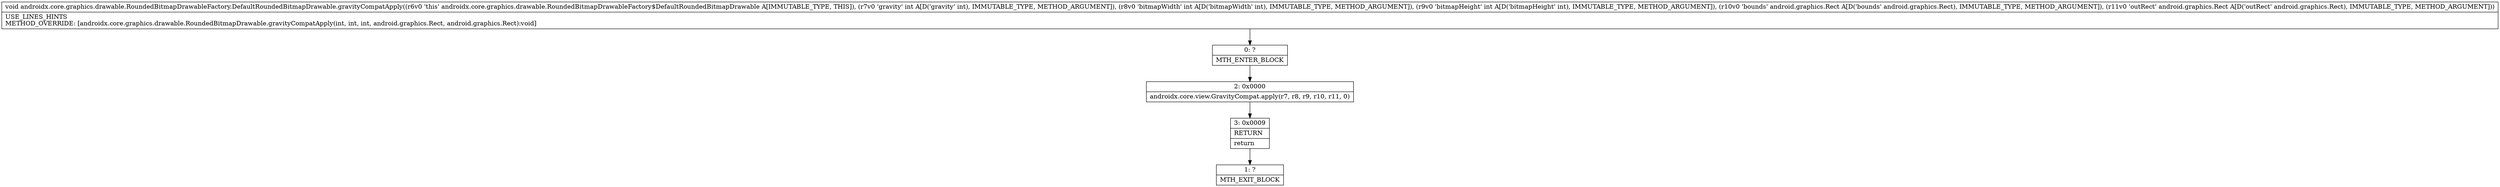 digraph "CFG forandroidx.core.graphics.drawable.RoundedBitmapDrawableFactory.DefaultRoundedBitmapDrawable.gravityCompatApply(IIILandroid\/graphics\/Rect;Landroid\/graphics\/Rect;)V" {
Node_0 [shape=record,label="{0\:\ ?|MTH_ENTER_BLOCK\l}"];
Node_2 [shape=record,label="{2\:\ 0x0000|androidx.core.view.GravityCompat.apply(r7, r8, r9, r10, r11, 0)\l}"];
Node_3 [shape=record,label="{3\:\ 0x0009|RETURN\l|return\l}"];
Node_1 [shape=record,label="{1\:\ ?|MTH_EXIT_BLOCK\l}"];
MethodNode[shape=record,label="{void androidx.core.graphics.drawable.RoundedBitmapDrawableFactory.DefaultRoundedBitmapDrawable.gravityCompatApply((r6v0 'this' androidx.core.graphics.drawable.RoundedBitmapDrawableFactory$DefaultRoundedBitmapDrawable A[IMMUTABLE_TYPE, THIS]), (r7v0 'gravity' int A[D('gravity' int), IMMUTABLE_TYPE, METHOD_ARGUMENT]), (r8v0 'bitmapWidth' int A[D('bitmapWidth' int), IMMUTABLE_TYPE, METHOD_ARGUMENT]), (r9v0 'bitmapHeight' int A[D('bitmapHeight' int), IMMUTABLE_TYPE, METHOD_ARGUMENT]), (r10v0 'bounds' android.graphics.Rect A[D('bounds' android.graphics.Rect), IMMUTABLE_TYPE, METHOD_ARGUMENT]), (r11v0 'outRect' android.graphics.Rect A[D('outRect' android.graphics.Rect), IMMUTABLE_TYPE, METHOD_ARGUMENT]))  | USE_LINES_HINTS\lMETHOD_OVERRIDE: [androidx.core.graphics.drawable.RoundedBitmapDrawable.gravityCompatApply(int, int, int, android.graphics.Rect, android.graphics.Rect):void]\l}"];
MethodNode -> Node_0;Node_0 -> Node_2;
Node_2 -> Node_3;
Node_3 -> Node_1;
}

